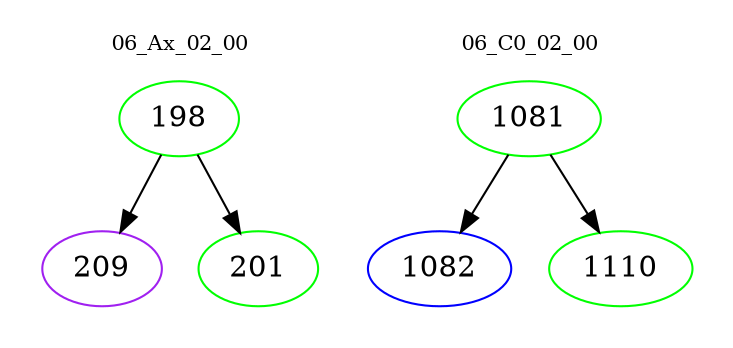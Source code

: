 digraph{
subgraph cluster_0 {
color = white
label = "06_Ax_02_00";
fontsize=10;
T0_198 [label="198", color="green"]
T0_198 -> T0_209 [color="black"]
T0_209 [label="209", color="purple"]
T0_198 -> T0_201 [color="black"]
T0_201 [label="201", color="green"]
}
subgraph cluster_1 {
color = white
label = "06_C0_02_00";
fontsize=10;
T1_1081 [label="1081", color="green"]
T1_1081 -> T1_1082 [color="black"]
T1_1082 [label="1082", color="blue"]
T1_1081 -> T1_1110 [color="black"]
T1_1110 [label="1110", color="green"]
}
}
